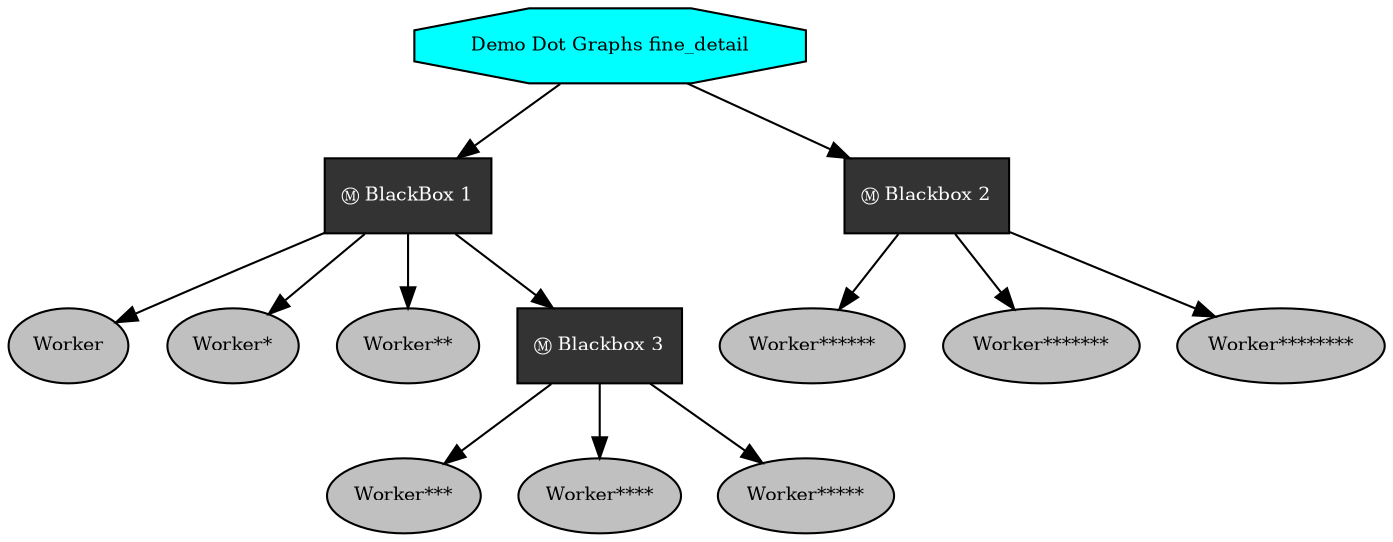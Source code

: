 digraph pastafarianism {
ordering=out;
graph [fontname="times-roman"];
node [fontname="times-roman"];
edge [fontname="times-roman"];
"Demo Dot Graphs fine_detail" [fillcolor=cyan, fontcolor=black, fontsize=9, label="Demo Dot Graphs fine_detail", shape=octagon, style=filled];
"BlackBox 1" [fillcolor=gray20, fontcolor=white, fontsize=9, label="Ⓜ BlackBox 1", shape=box, style=filled];
"Demo Dot Graphs fine_detail" -> "BlackBox 1";
Worker [fillcolor=gray, fontcolor=black, fontsize=9, label=Worker, shape=ellipse, style=filled];
"BlackBox 1" -> Worker;
"Worker*" [fillcolor=gray, fontcolor=black, fontsize=9, label="Worker*", shape=ellipse, style=filled];
"BlackBox 1" -> "Worker*";
"Worker**" [fillcolor=gray, fontcolor=black, fontsize=9, label="Worker**", shape=ellipse, style=filled];
"BlackBox 1" -> "Worker**";
"Blackbox 3" [fillcolor=gray20, fontcolor=white, fontsize=9, label="Ⓜ Blackbox 3", shape=box, style=filled];
"BlackBox 1" -> "Blackbox 3";
"Worker***" [fillcolor=gray, fontcolor=black, fontsize=9, label="Worker***", shape=ellipse, style=filled];
"Blackbox 3" -> "Worker***";
"Worker****" [fillcolor=gray, fontcolor=black, fontsize=9, label="Worker****", shape=ellipse, style=filled];
"Blackbox 3" -> "Worker****";
"Worker*****" [fillcolor=gray, fontcolor=black, fontsize=9, label="Worker*****", shape=ellipse, style=filled];
"Blackbox 3" -> "Worker*****";
"Blackbox 2" [fillcolor=gray20, fontcolor=white, fontsize=9, label="Ⓜ Blackbox 2", shape=box, style=filled];
"Demo Dot Graphs fine_detail" -> "Blackbox 2";
"Worker******" [fillcolor=gray, fontcolor=black, fontsize=9, label="Worker******", shape=ellipse, style=filled];
"Blackbox 2" -> "Worker******";
"Worker*******" [fillcolor=gray, fontcolor=black, fontsize=9, label="Worker*******", shape=ellipse, style=filled];
"Blackbox 2" -> "Worker*******";
"Worker********" [fillcolor=gray, fontcolor=black, fontsize=9, label="Worker********", shape=ellipse, style=filled];
"Blackbox 2" -> "Worker********";
}
